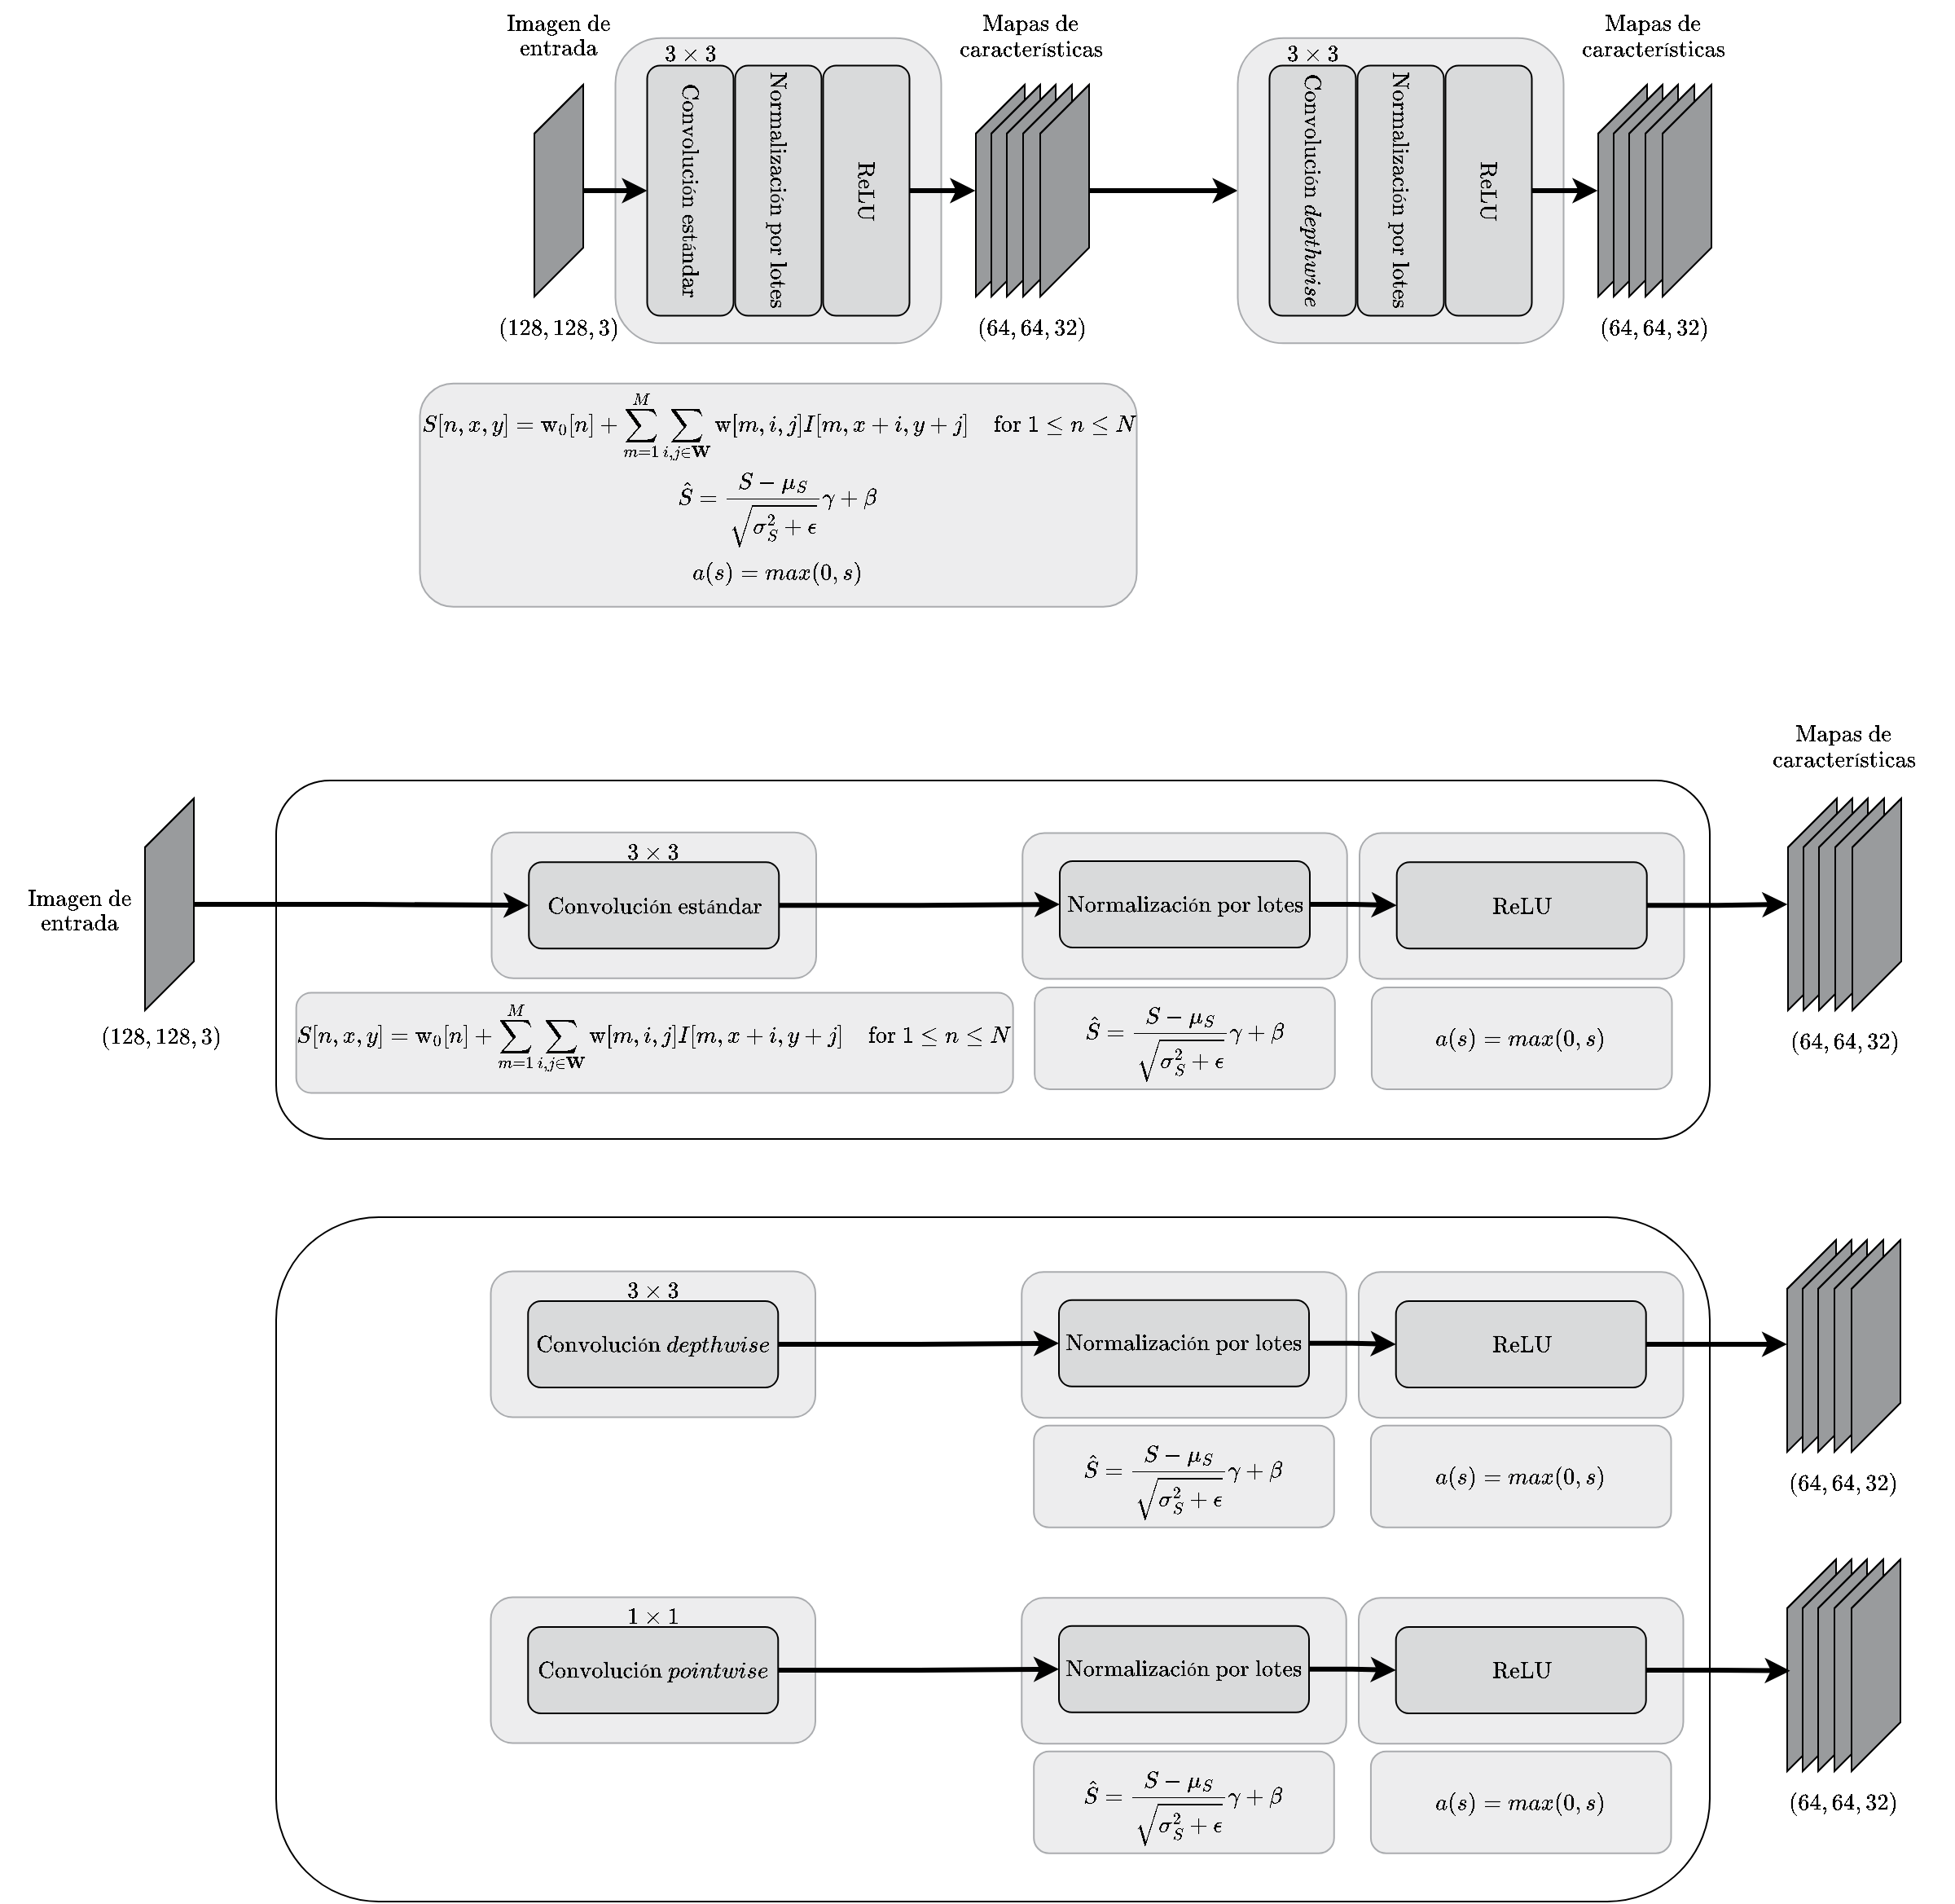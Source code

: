 <mxfile version="24.7.14">
  <diagram name="Page-1" id="cc8wFc7xVqvPqlm56SUc">
    <mxGraphModel dx="1676" dy="648" grid="1" gridSize="10" guides="1" tooltips="1" connect="1" arrows="1" fold="1" page="1" pageScale="1" pageWidth="75" pageHeight="85" math="1" shadow="0">
      <root>
        <mxCell id="0" />
        <mxCell id="1" parent="0" />
        <mxCell id="luJMtOE04kHxp6duVjSI-182" value="" style="rounded=1;whiteSpace=wrap;html=1;" vertex="1" parent="1">
          <mxGeometry x="-589.5" y="392" width="880" height="220" as="geometry" />
        </mxCell>
        <mxCell id="luJMtOE04kHxp6duVjSI-181" value="" style="rounded=1;whiteSpace=wrap;html=1;" vertex="1" parent="1">
          <mxGeometry x="-589.5" y="660" width="880" height="420" as="geometry" />
        </mxCell>
        <mxCell id="luJMtOE04kHxp6duVjSI-157" value="" style="rounded=1;whiteSpace=wrap;html=1;fillColor=#ededee;rotation=0;strokeColor=#aaacaf;" vertex="1" parent="1">
          <mxGeometry x="-457.74" y="893.25" width="199.24" height="89.5" as="geometry" />
        </mxCell>
        <mxCell id="luJMtOE04kHxp6duVjSI-135" value="" style="rounded=1;whiteSpace=wrap;html=1;fillColor=#ededee;rotation=0;strokeColor=#aaacaf;" vertex="1" parent="1">
          <mxGeometry x="-457.74" y="693.25" width="199.24" height="89.5" as="geometry" />
        </mxCell>
        <mxCell id="luJMtOE04kHxp6duVjSI-130" value="" style="rounded=1;whiteSpace=wrap;html=1;fillColor=#ededee;rotation=0;strokeColor=#aaacaf;" vertex="1" parent="1">
          <mxGeometry x="75.5" y="424.25" width="199.24" height="89.5" as="geometry" />
        </mxCell>
        <mxCell id="luJMtOE04kHxp6duVjSI-129" value="" style="rounded=1;whiteSpace=wrap;html=1;fillColor=#ededee;rotation=0;strokeColor=#aaacaf;" vertex="1" parent="1">
          <mxGeometry x="-131.37" y="424.25" width="199.24" height="89.5" as="geometry" />
        </mxCell>
        <mxCell id="luJMtOE04kHxp6duVjSI-82" value="" style="rounded=1;whiteSpace=wrap;html=1;fillColor=#ededee;rotation=90;strokeColor=#aaacaf;" vertex="1" parent="1">
          <mxGeometry x="-349.78" y="-3.13" width="137.05" height="440" as="geometry" />
        </mxCell>
        <mxCell id="luJMtOE04kHxp6duVjSI-55" value="" style="rounded=1;whiteSpace=wrap;html=1;fillColor=#ededee;rotation=90;strokeColor=#aaacaf;" vertex="1" parent="1">
          <mxGeometry x="-374.93" y="-70" width="187.37" height="200" as="geometry" />
        </mxCell>
        <mxCell id="luJMtOE04kHxp6duVjSI-15" value="" style="edgeStyle=orthogonalEdgeStyle;rounded=0;orthogonalLoop=1;jettySize=auto;html=1;strokeWidth=3;" edge="1" parent="1" source="luJMtOE04kHxp6duVjSI-3" target="luJMtOE04kHxp6duVjSI-8">
          <mxGeometry relative="1" as="geometry" />
        </mxCell>
        <mxCell id="luJMtOE04kHxp6duVjSI-3" value="" style="shape=cube;whiteSpace=wrap;html=1;boundedLbl=1;backgroundOutline=1;darkOpacity=0.05;darkOpacity2=0.1;size=30;flipH=1;fillColor=#AAACAF;" vertex="1" parent="1">
          <mxGeometry x="-431" y="-35" width="30" height="130" as="geometry" />
        </mxCell>
        <mxCell id="luJMtOE04kHxp6duVjSI-8" value="$$\text{Convolución estándar}$$" style="rounded=1;whiteSpace=wrap;html=1;fillColor=#D9DADB;flipV=0;flipH=0;direction=east;strokeColor=default;rotation=90;" vertex="1" parent="1">
          <mxGeometry x="-412" y="3.5" width="153.5" height="53" as="geometry" />
        </mxCell>
        <mxCell id="luJMtOE04kHxp6duVjSI-9" value="&lt;div&gt;$$\text{Imagen de}$$&lt;/div&gt;" style="text;html=1;align=center;verticalAlign=middle;whiteSpace=wrap;rounded=0;" vertex="1" parent="1">
          <mxGeometry x="-446" y="-87" width="60" height="30" as="geometry" />
        </mxCell>
        <mxCell id="luJMtOE04kHxp6duVjSI-10" value="&lt;div&gt;$$\text{entrada}$$&lt;/div&gt;" style="text;html=1;align=center;verticalAlign=middle;whiteSpace=wrap;rounded=0;" vertex="1" parent="1">
          <mxGeometry x="-446" y="-72" width="60" height="30" as="geometry" />
        </mxCell>
        <mxCell id="luJMtOE04kHxp6duVjSI-11" value="$$\text{Normalización por lotes}$$" style="rounded=1;whiteSpace=wrap;html=1;fillColor=#D9DADB;flipV=0;flipH=0;direction=east;strokeColor=default;rotation=90;" vertex="1" parent="1">
          <mxGeometry x="-358" y="3.5" width="153.5" height="53" as="geometry" />
        </mxCell>
        <mxCell id="luJMtOE04kHxp6duVjSI-12" value="$$\text{ReLU}$$" style="rounded=1;whiteSpace=wrap;html=1;fillColor=#D9DADB;flipV=0;flipH=0;direction=east;strokeColor=default;rotation=90;" vertex="1" parent="1">
          <mxGeometry x="-304" y="3.5" width="153.5" height="53" as="geometry" />
        </mxCell>
        <mxCell id="luJMtOE04kHxp6duVjSI-13" value="$$S[n,x,y] = \text{w}_0[n] + \sum_{m = 1}^M \sum_{i,j \in \textbf{W}} &lt;br/&gt;\text{w}[m,i,j]I[m,x+i,y+j] \hspace{4mm} \text{for } 1\leq n \leq N$$" style="text;html=1;align=center;verticalAlign=middle;whiteSpace=wrap;rounded=0;" vertex="1" parent="1">
          <mxGeometry x="-511.25" y="160" width="460" height="30" as="geometry" />
        </mxCell>
        <mxCell id="luJMtOE04kHxp6duVjSI-24" value="" style="shape=cube;whiteSpace=wrap;html=1;boundedLbl=1;backgroundOutline=1;darkOpacity=0.05;darkOpacity2=0.1;size=30;flipH=1;fillColor=#AAACAF;" vertex="1" parent="1">
          <mxGeometry x="-160" y="-35" width="30" height="130" as="geometry" />
        </mxCell>
        <mxCell id="luJMtOE04kHxp6duVjSI-29" style="edgeStyle=orthogonalEdgeStyle;rounded=0;orthogonalLoop=1;jettySize=auto;html=1;entryX=1.011;entryY=0.5;entryDx=0;entryDy=0;entryPerimeter=0;strokeWidth=3;" edge="1" parent="1" source="luJMtOE04kHxp6duVjSI-12" target="luJMtOE04kHxp6duVjSI-24">
          <mxGeometry relative="1" as="geometry" />
        </mxCell>
        <mxCell id="luJMtOE04kHxp6duVjSI-32" value="&lt;div&gt;$$\text{Mapas de}$$&lt;/div&gt;" style="text;html=1;align=center;verticalAlign=middle;whiteSpace=wrap;rounded=0;" vertex="1" parent="1">
          <mxGeometry x="-156" y="-87" width="60" height="30" as="geometry" />
        </mxCell>
        <mxCell id="luJMtOE04kHxp6duVjSI-33" value="&lt;div&gt;$$\text{características}$$&lt;/div&gt;" style="text;html=1;align=center;verticalAlign=middle;whiteSpace=wrap;rounded=0;" vertex="1" parent="1">
          <mxGeometry x="-156" y="-72" width="60" height="30" as="geometry" />
        </mxCell>
        <mxCell id="luJMtOE04kHxp6duVjSI-34" value="$$(128,128,3)$$" style="text;html=1;align=center;verticalAlign=middle;whiteSpace=wrap;rounded=0;" vertex="1" parent="1">
          <mxGeometry x="-446" y="100" width="60" height="30" as="geometry" />
        </mxCell>
        <mxCell id="luJMtOE04kHxp6duVjSI-35" value="$$(64,64,32)$$" style="text;html=1;align=center;verticalAlign=middle;whiteSpace=wrap;rounded=0;" vertex="1" parent="1">
          <mxGeometry x="-156" y="100" width="60" height="30" as="geometry" />
        </mxCell>
        <mxCell id="luJMtOE04kHxp6duVjSI-56" value="$$3 \times 3$$" style="text;html=1;align=center;verticalAlign=middle;whiteSpace=wrap;rounded=0;" vertex="1" parent="1">
          <mxGeometry x="-365.25" y="-69" width="60" height="30" as="geometry" />
        </mxCell>
        <mxCell id="luJMtOE04kHxp6duVjSI-61" value="" style="shape=cube;whiteSpace=wrap;html=1;boundedLbl=1;backgroundOutline=1;darkOpacity=0.05;darkOpacity2=0.1;size=30;flipH=1;fillColor=#AAACAF;" vertex="1" parent="1">
          <mxGeometry x="-150.5" y="-35" width="30" height="130" as="geometry" />
        </mxCell>
        <mxCell id="luJMtOE04kHxp6duVjSI-62" value="" style="shape=cube;whiteSpace=wrap;html=1;boundedLbl=1;backgroundOutline=1;darkOpacity=0.05;darkOpacity2=0.1;size=30;flipH=1;fillColor=#AAACAF;" vertex="1" parent="1">
          <mxGeometry x="-141" y="-35" width="30" height="130" as="geometry" />
        </mxCell>
        <mxCell id="luJMtOE04kHxp6duVjSI-63" value="" style="shape=cube;whiteSpace=wrap;html=1;boundedLbl=1;backgroundOutline=1;darkOpacity=0.05;darkOpacity2=0.1;size=30;flipH=1;fillColor=#AAACAF;" vertex="1" parent="1">
          <mxGeometry x="-131" y="-35" width="30" height="130" as="geometry" />
        </mxCell>
        <mxCell id="luJMtOE04kHxp6duVjSI-81" style="edgeStyle=orthogonalEdgeStyle;rounded=0;orthogonalLoop=1;jettySize=auto;html=1;entryX=0.5;entryY=1;entryDx=0;entryDy=0;strokeWidth=3;" edge="1" parent="1" source="luJMtOE04kHxp6duVjSI-64" target="luJMtOE04kHxp6duVjSI-67">
          <mxGeometry relative="1" as="geometry" />
        </mxCell>
        <mxCell id="luJMtOE04kHxp6duVjSI-64" value="" style="shape=cube;whiteSpace=wrap;html=1;boundedLbl=1;backgroundOutline=1;darkOpacity=0.05;darkOpacity2=0.1;size=30;flipH=1;fillColor=#AAACAF;" vertex="1" parent="1">
          <mxGeometry x="-120.5" y="-35" width="30" height="130" as="geometry" />
        </mxCell>
        <mxCell id="luJMtOE04kHxp6duVjSI-65" value="$$a(s) = max(0, s)$$" style="text;html=1;align=center;verticalAlign=middle;whiteSpace=wrap;rounded=0;" vertex="1" parent="1">
          <mxGeometry x="-336.87" y="250" width="111.25" height="30" as="geometry" />
        </mxCell>
        <mxCell id="luJMtOE04kHxp6duVjSI-66" value="$$\hat{S} = \frac{S - \mu_S}{\sqrt{\sigma_S^2 + \epsilon}}\gamma + \beta$$" style="text;html=1;align=center;verticalAlign=middle;whiteSpace=wrap;rounded=0;" vertex="1" parent="1">
          <mxGeometry x="-335.62" y="210" width="108.75" height="30" as="geometry" />
        </mxCell>
        <mxCell id="luJMtOE04kHxp6duVjSI-67" value="" style="rounded=1;whiteSpace=wrap;html=1;fillColor=#ededee;rotation=90;strokeColor=#aaacaf;" vertex="1" parent="1">
          <mxGeometry x="7.07" y="-70" width="187.37" height="200" as="geometry" />
        </mxCell>
        <mxCell id="luJMtOE04kHxp6duVjSI-68" value="$$\text{Convolución } \textit{depthwise}$$" style="rounded=1;whiteSpace=wrap;html=1;fillColor=#D9DADB;flipV=0;flipH=0;direction=east;strokeColor=default;rotation=90;" vertex="1" parent="1">
          <mxGeometry x="-30" y="3.5" width="153.5" height="53" as="geometry" />
        </mxCell>
        <mxCell id="luJMtOE04kHxp6duVjSI-69" value="$$\text{Normalización por lotes}$$" style="rounded=1;whiteSpace=wrap;html=1;fillColor=#D9DADB;flipV=0;flipH=0;direction=east;strokeColor=default;rotation=90;" vertex="1" parent="1">
          <mxGeometry x="24" y="3.5" width="153.5" height="53" as="geometry" />
        </mxCell>
        <mxCell id="luJMtOE04kHxp6duVjSI-70" value="$$\text{ReLU}$$" style="rounded=1;whiteSpace=wrap;html=1;fillColor=#D9DADB;flipV=0;flipH=0;direction=east;strokeColor=default;rotation=90;" vertex="1" parent="1">
          <mxGeometry x="78" y="3.5" width="153.5" height="53" as="geometry" />
        </mxCell>
        <mxCell id="luJMtOE04kHxp6duVjSI-71" value="" style="shape=cube;whiteSpace=wrap;html=1;boundedLbl=1;backgroundOutline=1;darkOpacity=0.05;darkOpacity2=0.1;size=30;flipH=1;fillColor=#AAACAF;" vertex="1" parent="1">
          <mxGeometry x="222" y="-35" width="30" height="130" as="geometry" />
        </mxCell>
        <mxCell id="luJMtOE04kHxp6duVjSI-72" style="edgeStyle=orthogonalEdgeStyle;rounded=0;orthogonalLoop=1;jettySize=auto;html=1;entryX=1.011;entryY=0.5;entryDx=0;entryDy=0;entryPerimeter=0;strokeWidth=3;" edge="1" parent="1" source="luJMtOE04kHxp6duVjSI-70" target="luJMtOE04kHxp6duVjSI-71">
          <mxGeometry relative="1" as="geometry" />
        </mxCell>
        <mxCell id="luJMtOE04kHxp6duVjSI-73" value="&lt;div&gt;$$\text{Mapas de}$$&lt;/div&gt;" style="text;html=1;align=center;verticalAlign=middle;whiteSpace=wrap;rounded=0;" vertex="1" parent="1">
          <mxGeometry x="226" y="-87" width="60" height="30" as="geometry" />
        </mxCell>
        <mxCell id="luJMtOE04kHxp6duVjSI-74" value="&lt;div&gt;$$\text{características}$$&lt;/div&gt;" style="text;html=1;align=center;verticalAlign=middle;whiteSpace=wrap;rounded=0;" vertex="1" parent="1">
          <mxGeometry x="226" y="-72" width="60" height="30" as="geometry" />
        </mxCell>
        <mxCell id="luJMtOE04kHxp6duVjSI-75" value="$$(64,64,32)$$" style="text;html=1;align=center;verticalAlign=middle;whiteSpace=wrap;rounded=0;" vertex="1" parent="1">
          <mxGeometry x="226" y="100" width="60" height="30" as="geometry" />
        </mxCell>
        <mxCell id="luJMtOE04kHxp6duVjSI-76" value="$$3 \times 3$$" style="text;html=1;align=center;verticalAlign=middle;whiteSpace=wrap;rounded=0;" vertex="1" parent="1">
          <mxGeometry x="16.75" y="-69" width="60" height="30" as="geometry" />
        </mxCell>
        <mxCell id="luJMtOE04kHxp6duVjSI-77" value="" style="shape=cube;whiteSpace=wrap;html=1;boundedLbl=1;backgroundOutline=1;darkOpacity=0.05;darkOpacity2=0.1;size=30;flipH=1;fillColor=#AAACAF;" vertex="1" parent="1">
          <mxGeometry x="231.5" y="-35" width="30" height="130" as="geometry" />
        </mxCell>
        <mxCell id="luJMtOE04kHxp6duVjSI-78" value="" style="shape=cube;whiteSpace=wrap;html=1;boundedLbl=1;backgroundOutline=1;darkOpacity=0.05;darkOpacity2=0.1;size=30;flipH=1;fillColor=#AAACAF;" vertex="1" parent="1">
          <mxGeometry x="241" y="-35" width="30" height="130" as="geometry" />
        </mxCell>
        <mxCell id="luJMtOE04kHxp6duVjSI-79" value="" style="shape=cube;whiteSpace=wrap;html=1;boundedLbl=1;backgroundOutline=1;darkOpacity=0.05;darkOpacity2=0.1;size=30;flipH=1;fillColor=#AAACAF;" vertex="1" parent="1">
          <mxGeometry x="251" y="-35" width="30" height="130" as="geometry" />
        </mxCell>
        <mxCell id="luJMtOE04kHxp6duVjSI-80" value="" style="shape=cube;whiteSpace=wrap;html=1;boundedLbl=1;backgroundOutline=1;darkOpacity=0.05;darkOpacity2=0.1;size=30;flipH=1;fillColor=#AAACAF;" vertex="1" parent="1">
          <mxGeometry x="261.5" y="-35" width="30" height="130" as="geometry" />
        </mxCell>
        <mxCell id="luJMtOE04kHxp6duVjSI-85" value="" style="rounded=1;whiteSpace=wrap;html=1;fillColor=#ededee;rotation=0;strokeColor=#aaacaf;" vertex="1" parent="1">
          <mxGeometry x="-457.24" y="423.88" width="199.24" height="89.5" as="geometry" />
        </mxCell>
        <mxCell id="luJMtOE04kHxp6duVjSI-86" value="" style="edgeStyle=orthogonalEdgeStyle;rounded=0;orthogonalLoop=1;jettySize=auto;html=1;strokeWidth=3;" edge="1" parent="1" source="luJMtOE04kHxp6duVjSI-87" target="luJMtOE04kHxp6duVjSI-88">
          <mxGeometry relative="1" as="geometry" />
        </mxCell>
        <mxCell id="luJMtOE04kHxp6duVjSI-87" value="" style="shape=cube;whiteSpace=wrap;html=1;boundedLbl=1;backgroundOutline=1;darkOpacity=0.05;darkOpacity2=0.1;size=30;flipH=1;fillColor=#AAACAF;" vertex="1" parent="1">
          <mxGeometry x="-670" y="403" width="30" height="130" as="geometry" />
        </mxCell>
        <mxCell id="luJMtOE04kHxp6duVjSI-123" style="edgeStyle=orthogonalEdgeStyle;rounded=0;orthogonalLoop=1;jettySize=auto;html=1;entryX=0;entryY=0.5;entryDx=0;entryDy=0;strokeWidth=3;" edge="1" parent="1" source="luJMtOE04kHxp6duVjSI-88" target="luJMtOE04kHxp6duVjSI-91">
          <mxGeometry relative="1" as="geometry" />
        </mxCell>
        <mxCell id="luJMtOE04kHxp6duVjSI-88" value="$$\text{Convolución estándar}$$" style="rounded=1;whiteSpace=wrap;html=1;fillColor=#D9DADB;flipV=0;flipH=0;direction=east;strokeColor=default;rotation=0;" vertex="1" parent="1">
          <mxGeometry x="-434.37" y="442.13" width="153.5" height="53" as="geometry" />
        </mxCell>
        <mxCell id="luJMtOE04kHxp6duVjSI-89" value="&lt;div&gt;$$\text{Imagen de}$$&lt;/div&gt;" style="text;html=1;align=center;verticalAlign=middle;whiteSpace=wrap;rounded=0;" vertex="1" parent="1">
          <mxGeometry x="-740" y="449.5" width="60" height="30" as="geometry" />
        </mxCell>
        <mxCell id="luJMtOE04kHxp6duVjSI-90" value="&lt;div&gt;$$\text{entrada}$$&lt;/div&gt;" style="text;html=1;align=center;verticalAlign=middle;whiteSpace=wrap;rounded=0;" vertex="1" parent="1">
          <mxGeometry x="-740" y="464.5" width="60" height="30" as="geometry" />
        </mxCell>
        <mxCell id="luJMtOE04kHxp6duVjSI-124" style="edgeStyle=orthogonalEdgeStyle;rounded=0;orthogonalLoop=1;jettySize=auto;html=1;entryX=0;entryY=0.5;entryDx=0;entryDy=0;strokeWidth=3;" edge="1" parent="1" source="luJMtOE04kHxp6duVjSI-91" target="luJMtOE04kHxp6duVjSI-92">
          <mxGeometry relative="1" as="geometry" />
        </mxCell>
        <mxCell id="luJMtOE04kHxp6duVjSI-91" value="$$\text{Normalización por lotes}$$" style="rounded=1;whiteSpace=wrap;html=1;fillColor=#D9DADB;flipV=0;flipH=0;direction=east;strokeColor=default;rotation=0;" vertex="1" parent="1">
          <mxGeometry x="-108.5" y="441.5" width="153.5" height="53" as="geometry" />
        </mxCell>
        <mxCell id="luJMtOE04kHxp6duVjSI-92" value="$$\text{ReLU}$$" style="rounded=1;whiteSpace=wrap;html=1;fillColor=#D9DADB;flipV=0;flipH=0;direction=east;strokeColor=default;rotation=0;" vertex="1" parent="1">
          <mxGeometry x="98.36" y="442.13" width="153.5" height="53" as="geometry" />
        </mxCell>
        <mxCell id="luJMtOE04kHxp6duVjSI-94" style="edgeStyle=orthogonalEdgeStyle;rounded=0;orthogonalLoop=1;jettySize=auto;html=1;entryX=1.011;entryY=0.5;entryDx=0;entryDy=0;entryPerimeter=0;strokeWidth=3;" edge="1" parent="1" source="luJMtOE04kHxp6duVjSI-92" target="luJMtOE04kHxp6duVjSI-93">
          <mxGeometry relative="1" as="geometry" />
        </mxCell>
        <mxCell id="luJMtOE04kHxp6duVjSI-95" value="&lt;div&gt;$$\text{Mapas de}$$&lt;/div&gt;" style="text;html=1;align=center;verticalAlign=middle;whiteSpace=wrap;rounded=0;" vertex="1" parent="1">
          <mxGeometry x="342.5" y="349" width="60" height="30" as="geometry" />
        </mxCell>
        <mxCell id="luJMtOE04kHxp6duVjSI-96" value="&lt;div&gt;$$\text{características}$$&lt;/div&gt;" style="text;html=1;align=center;verticalAlign=middle;whiteSpace=wrap;rounded=0;" vertex="1" parent="1">
          <mxGeometry x="342.5" y="364" width="60" height="30" as="geometry" />
        </mxCell>
        <mxCell id="luJMtOE04kHxp6duVjSI-97" value="$$(128,128,3)$$" style="text;html=1;align=center;verticalAlign=middle;whiteSpace=wrap;rounded=0;" vertex="1" parent="1">
          <mxGeometry x="-690" y="535.2" width="60" height="30" as="geometry" />
        </mxCell>
        <mxCell id="luJMtOE04kHxp6duVjSI-98" value="$$(64,64,32)$$" style="text;html=1;align=center;verticalAlign=middle;whiteSpace=wrap;rounded=0;" vertex="1" parent="1">
          <mxGeometry x="342.5" y="538" width="60" height="30" as="geometry" />
        </mxCell>
        <mxCell id="luJMtOE04kHxp6duVjSI-99" value="$$3 \times 3$$" style="text;html=1;align=center;verticalAlign=middle;whiteSpace=wrap;rounded=0;" vertex="1" parent="1">
          <mxGeometry x="-387.62" y="420.63" width="60" height="30" as="geometry" />
        </mxCell>
        <mxCell id="luJMtOE04kHxp6duVjSI-121" value="" style="rounded=1;whiteSpace=wrap;html=1;fillColor=#ededee;rotation=90;strokeColor=#aaacaf;" vertex="1" parent="1">
          <mxGeometry x="-387.91" y="333" width="61.49" height="440" as="geometry" />
        </mxCell>
        <mxCell id="luJMtOE04kHxp6duVjSI-122" value="$$S[n,x,y] = \text{w}_0[n] + \sum_{m = 1}^M \sum_{i,j \in \textbf{W}} &lt;br/&gt;\text{w}[m,i,j]I[m,x+i,y+j] \hspace{4mm} \text{for } 1\leq n \leq N$$" style="text;html=1;align=center;verticalAlign=middle;whiteSpace=wrap;rounded=0;" vertex="1" parent="1">
          <mxGeometry x="-587.62" y="535.2" width="460" height="30" as="geometry" />
        </mxCell>
        <mxCell id="luJMtOE04kHxp6duVjSI-125" value="" style="rounded=1;whiteSpace=wrap;html=1;fillColor=#ededee;rotation=90;strokeColor=#aaacaf;" vertex="1" parent="1">
          <mxGeometry x="-63.01" y="458.05" width="62.5" height="184.3" as="geometry" />
        </mxCell>
        <mxCell id="luJMtOE04kHxp6duVjSI-126" value="$$\hat{S} = \frac{S - \mu_S}{\sqrt{\sigma_S^2 + \epsilon}}\gamma + \beta$$" style="text;html=1;align=center;verticalAlign=middle;whiteSpace=wrap;rounded=0;" vertex="1" parent="1">
          <mxGeometry x="-86.13" y="538" width="108.75" height="30" as="geometry" />
        </mxCell>
        <mxCell id="luJMtOE04kHxp6duVjSI-127" value="" style="rounded=1;whiteSpace=wrap;html=1;fillColor=#ededee;rotation=90;strokeColor=#aaacaf;" vertex="1" parent="1">
          <mxGeometry x="143.86" y="458.05" width="62.5" height="184.3" as="geometry" />
        </mxCell>
        <mxCell id="luJMtOE04kHxp6duVjSI-128" value="$$a(s) = max(0, s)$$" style="text;html=1;align=center;verticalAlign=middle;whiteSpace=wrap;rounded=0;" vertex="1" parent="1">
          <mxGeometry x="119.49" y="536" width="111.25" height="30" as="geometry" />
        </mxCell>
        <mxCell id="luJMtOE04kHxp6duVjSI-132" value="" style="group" vertex="1" connectable="0" parent="1">
          <mxGeometry x="338.5" y="403" width="69.5" height="130" as="geometry" />
        </mxCell>
        <mxCell id="luJMtOE04kHxp6duVjSI-93" value="" style="shape=cube;whiteSpace=wrap;html=1;boundedLbl=1;backgroundOutline=1;darkOpacity=0.05;darkOpacity2=0.1;size=30;flipH=1;fillColor=#AAACAF;" vertex="1" parent="luJMtOE04kHxp6duVjSI-132">
          <mxGeometry width="30" height="130" as="geometry" />
        </mxCell>
        <mxCell id="luJMtOE04kHxp6duVjSI-100" value="" style="shape=cube;whiteSpace=wrap;html=1;boundedLbl=1;backgroundOutline=1;darkOpacity=0.05;darkOpacity2=0.1;size=30;flipH=1;fillColor=#AAACAF;" vertex="1" parent="luJMtOE04kHxp6duVjSI-132">
          <mxGeometry x="9.5" width="30" height="130" as="geometry" />
        </mxCell>
        <mxCell id="luJMtOE04kHxp6duVjSI-101" value="" style="shape=cube;whiteSpace=wrap;html=1;boundedLbl=1;backgroundOutline=1;darkOpacity=0.05;darkOpacity2=0.1;size=30;flipH=1;fillColor=#AAACAF;" vertex="1" parent="luJMtOE04kHxp6duVjSI-132">
          <mxGeometry x="19" width="30" height="130" as="geometry" />
        </mxCell>
        <mxCell id="luJMtOE04kHxp6duVjSI-102" value="" style="shape=cube;whiteSpace=wrap;html=1;boundedLbl=1;backgroundOutline=1;darkOpacity=0.05;darkOpacity2=0.1;size=30;flipH=1;fillColor=#AAACAF;" vertex="1" parent="luJMtOE04kHxp6duVjSI-132">
          <mxGeometry x="29" width="30" height="130" as="geometry" />
        </mxCell>
        <mxCell id="luJMtOE04kHxp6duVjSI-104" value="" style="shape=cube;whiteSpace=wrap;html=1;boundedLbl=1;backgroundOutline=1;darkOpacity=0.05;darkOpacity2=0.1;size=30;flipH=1;fillColor=#AAACAF;" vertex="1" parent="luJMtOE04kHxp6duVjSI-132">
          <mxGeometry x="39.5" width="30" height="130" as="geometry" />
        </mxCell>
        <mxCell id="luJMtOE04kHxp6duVjSI-133" value="" style="rounded=1;whiteSpace=wrap;html=1;fillColor=#ededee;rotation=0;strokeColor=#aaacaf;" vertex="1" parent="1">
          <mxGeometry x="75.0" y="693.62" width="199.24" height="89.5" as="geometry" />
        </mxCell>
        <mxCell id="luJMtOE04kHxp6duVjSI-134" value="" style="rounded=1;whiteSpace=wrap;html=1;fillColor=#ededee;rotation=0;strokeColor=#aaacaf;" vertex="1" parent="1">
          <mxGeometry x="-131.87" y="693.62" width="199.24" height="89.5" as="geometry" />
        </mxCell>
        <mxCell id="luJMtOE04kHxp6duVjSI-136" style="edgeStyle=orthogonalEdgeStyle;rounded=0;orthogonalLoop=1;jettySize=auto;html=1;entryX=0;entryY=0.5;entryDx=0;entryDy=0;strokeWidth=3;" edge="1" parent="1" source="luJMtOE04kHxp6duVjSI-137" target="luJMtOE04kHxp6duVjSI-139">
          <mxGeometry relative="1" as="geometry" />
        </mxCell>
        <mxCell id="luJMtOE04kHxp6duVjSI-137" value="$$\text{Convolución } \textit{depthwise}$$" style="rounded=1;whiteSpace=wrap;html=1;fillColor=#D9DADB;flipV=0;flipH=0;direction=east;strokeColor=default;rotation=0;" vertex="1" parent="1">
          <mxGeometry x="-434.87" y="711.5" width="153.5" height="53" as="geometry" />
        </mxCell>
        <mxCell id="luJMtOE04kHxp6duVjSI-138" style="edgeStyle=orthogonalEdgeStyle;rounded=0;orthogonalLoop=1;jettySize=auto;html=1;entryX=0;entryY=0.5;entryDx=0;entryDy=0;strokeWidth=3;" edge="1" parent="1" source="luJMtOE04kHxp6duVjSI-139" target="luJMtOE04kHxp6duVjSI-140">
          <mxGeometry relative="1" as="geometry" />
        </mxCell>
        <mxCell id="luJMtOE04kHxp6duVjSI-139" value="$$\text{Normalización por lotes}$$" style="rounded=1;whiteSpace=wrap;html=1;fillColor=#D9DADB;flipV=0;flipH=0;direction=east;strokeColor=default;rotation=0;" vertex="1" parent="1">
          <mxGeometry x="-109" y="710.87" width="153.5" height="53" as="geometry" />
        </mxCell>
        <mxCell id="luJMtOE04kHxp6duVjSI-140" value="$$\text{ReLU}$$" style="rounded=1;whiteSpace=wrap;html=1;fillColor=#D9DADB;flipV=0;flipH=0;direction=east;strokeColor=default;rotation=0;" vertex="1" parent="1">
          <mxGeometry x="97.86" y="711.5" width="153.5" height="53" as="geometry" />
        </mxCell>
        <mxCell id="luJMtOE04kHxp6duVjSI-141" value="$$3 \times 3$$" style="text;html=1;align=center;verticalAlign=middle;whiteSpace=wrap;rounded=0;" vertex="1" parent="1">
          <mxGeometry x="-388.12" y="690" width="60" height="30" as="geometry" />
        </mxCell>
        <mxCell id="luJMtOE04kHxp6duVjSI-142" value="" style="rounded=1;whiteSpace=wrap;html=1;fillColor=#ededee;rotation=90;strokeColor=#aaacaf;" vertex="1" parent="1">
          <mxGeometry x="-63.51" y="727" width="62.5" height="184.3" as="geometry" />
        </mxCell>
        <mxCell id="luJMtOE04kHxp6duVjSI-143" value="$$\hat{S} = \frac{S - \mu_S}{\sqrt{\sigma_S^2 + \epsilon}}\gamma + \beta$$" style="text;html=1;align=center;verticalAlign=middle;whiteSpace=wrap;rounded=0;" vertex="1" parent="1">
          <mxGeometry x="-86.63" y="806.95" width="108.75" height="30" as="geometry" />
        </mxCell>
        <mxCell id="luJMtOE04kHxp6duVjSI-144" value="" style="rounded=1;whiteSpace=wrap;html=1;fillColor=#ededee;rotation=90;strokeColor=#aaacaf;" vertex="1" parent="1">
          <mxGeometry x="143.36" y="727" width="62.5" height="184.3" as="geometry" />
        </mxCell>
        <mxCell id="luJMtOE04kHxp6duVjSI-145" value="$$a(s) = max(0, s)$$" style="text;html=1;align=center;verticalAlign=middle;whiteSpace=wrap;rounded=0;" vertex="1" parent="1">
          <mxGeometry x="118.99" y="804.95" width="111.25" height="30" as="geometry" />
        </mxCell>
        <mxCell id="luJMtOE04kHxp6duVjSI-148" value="$$(64,64,32)$$" style="text;html=1;align=center;verticalAlign=middle;whiteSpace=wrap;rounded=0;" vertex="1" parent="1">
          <mxGeometry x="342" y="809" width="60" height="30" as="geometry" />
        </mxCell>
        <mxCell id="luJMtOE04kHxp6duVjSI-149" value="" style="group" vertex="1" connectable="0" parent="1">
          <mxGeometry x="338" y="674" width="69.5" height="130" as="geometry" />
        </mxCell>
        <mxCell id="luJMtOE04kHxp6duVjSI-150" value="" style="shape=cube;whiteSpace=wrap;html=1;boundedLbl=1;backgroundOutline=1;darkOpacity=0.05;darkOpacity2=0.1;size=30;flipH=1;fillColor=#AAACAF;" vertex="1" parent="luJMtOE04kHxp6duVjSI-149">
          <mxGeometry width="30" height="130" as="geometry" />
        </mxCell>
        <mxCell id="luJMtOE04kHxp6duVjSI-151" value="" style="shape=cube;whiteSpace=wrap;html=1;boundedLbl=1;backgroundOutline=1;darkOpacity=0.05;darkOpacity2=0.1;size=30;flipH=1;fillColor=#AAACAF;" vertex="1" parent="luJMtOE04kHxp6duVjSI-149">
          <mxGeometry x="9.5" width="30" height="130" as="geometry" />
        </mxCell>
        <mxCell id="luJMtOE04kHxp6duVjSI-152" value="" style="shape=cube;whiteSpace=wrap;html=1;boundedLbl=1;backgroundOutline=1;darkOpacity=0.05;darkOpacity2=0.1;size=30;flipH=1;fillColor=#AAACAF;" vertex="1" parent="luJMtOE04kHxp6duVjSI-149">
          <mxGeometry x="19" width="30" height="130" as="geometry" />
        </mxCell>
        <mxCell id="luJMtOE04kHxp6duVjSI-153" value="" style="shape=cube;whiteSpace=wrap;html=1;boundedLbl=1;backgroundOutline=1;darkOpacity=0.05;darkOpacity2=0.1;size=30;flipH=1;fillColor=#AAACAF;" vertex="1" parent="luJMtOE04kHxp6duVjSI-149">
          <mxGeometry x="29" width="30" height="130" as="geometry" />
        </mxCell>
        <mxCell id="luJMtOE04kHxp6duVjSI-154" value="" style="shape=cube;whiteSpace=wrap;html=1;boundedLbl=1;backgroundOutline=1;darkOpacity=0.05;darkOpacity2=0.1;size=30;flipH=1;fillColor=#AAACAF;" vertex="1" parent="luJMtOE04kHxp6duVjSI-149">
          <mxGeometry x="39.5" width="30" height="130" as="geometry" />
        </mxCell>
        <mxCell id="luJMtOE04kHxp6duVjSI-155" style="edgeStyle=orthogonalEdgeStyle;rounded=0;orthogonalLoop=1;jettySize=auto;html=1;entryX=1;entryY=0.492;entryDx=0;entryDy=0;entryPerimeter=0;strokeWidth=3;" edge="1" parent="1" source="luJMtOE04kHxp6duVjSI-140" target="luJMtOE04kHxp6duVjSI-150">
          <mxGeometry relative="1" as="geometry" />
        </mxCell>
        <mxCell id="luJMtOE04kHxp6duVjSI-158" value="" style="rounded=1;whiteSpace=wrap;html=1;fillColor=#ededee;rotation=0;strokeColor=#aaacaf;" vertex="1" parent="1">
          <mxGeometry x="75.0" y="893.62" width="199.24" height="89.5" as="geometry" />
        </mxCell>
        <mxCell id="luJMtOE04kHxp6duVjSI-159" value="" style="rounded=1;whiteSpace=wrap;html=1;fillColor=#ededee;rotation=0;strokeColor=#aaacaf;" vertex="1" parent="1">
          <mxGeometry x="-131.87" y="893.62" width="199.24" height="89.5" as="geometry" />
        </mxCell>
        <mxCell id="luJMtOE04kHxp6duVjSI-160" style="edgeStyle=orthogonalEdgeStyle;rounded=0;orthogonalLoop=1;jettySize=auto;html=1;entryX=0;entryY=0.5;entryDx=0;entryDy=0;strokeWidth=3;" edge="1" parent="1" source="luJMtOE04kHxp6duVjSI-161" target="luJMtOE04kHxp6duVjSI-163">
          <mxGeometry relative="1" as="geometry" />
        </mxCell>
        <mxCell id="luJMtOE04kHxp6duVjSI-161" value="$$\text{Convolución } \textit{pointwise}$$" style="rounded=1;whiteSpace=wrap;html=1;fillColor=#D9DADB;flipV=0;flipH=0;direction=east;strokeColor=default;rotation=0;" vertex="1" parent="1">
          <mxGeometry x="-434.87" y="911.5" width="153.5" height="53" as="geometry" />
        </mxCell>
        <mxCell id="luJMtOE04kHxp6duVjSI-162" style="edgeStyle=orthogonalEdgeStyle;rounded=0;orthogonalLoop=1;jettySize=auto;html=1;entryX=0;entryY=0.5;entryDx=0;entryDy=0;strokeWidth=3;" edge="1" parent="1" source="luJMtOE04kHxp6duVjSI-163" target="luJMtOE04kHxp6duVjSI-164">
          <mxGeometry relative="1" as="geometry" />
        </mxCell>
        <mxCell id="luJMtOE04kHxp6duVjSI-163" value="$$\text{Normalización por lotes}$$" style="rounded=1;whiteSpace=wrap;html=1;fillColor=#D9DADB;flipV=0;flipH=0;direction=east;strokeColor=default;rotation=0;" vertex="1" parent="1">
          <mxGeometry x="-109" y="910.87" width="153.5" height="53" as="geometry" />
        </mxCell>
        <mxCell id="luJMtOE04kHxp6duVjSI-164" value="$$\text{ReLU}$$" style="rounded=1;whiteSpace=wrap;html=1;fillColor=#D9DADB;flipV=0;flipH=0;direction=east;strokeColor=default;rotation=0;" vertex="1" parent="1">
          <mxGeometry x="97.86" y="911.5" width="153.5" height="53" as="geometry" />
        </mxCell>
        <mxCell id="luJMtOE04kHxp6duVjSI-165" value="$$1 \times 1$$" style="text;html=1;align=center;verticalAlign=middle;whiteSpace=wrap;rounded=0;" vertex="1" parent="1">
          <mxGeometry x="-388.12" y="890" width="60" height="30" as="geometry" />
        </mxCell>
        <mxCell id="luJMtOE04kHxp6duVjSI-166" value="" style="rounded=1;whiteSpace=wrap;html=1;fillColor=#ededee;rotation=90;strokeColor=#aaacaf;" vertex="1" parent="1">
          <mxGeometry x="-63.51" y="927" width="62.5" height="184.3" as="geometry" />
        </mxCell>
        <mxCell id="luJMtOE04kHxp6duVjSI-167" value="$$\hat{S} = \frac{S - \mu_S}{\sqrt{\sigma_S^2 + \epsilon}}\gamma + \beta$$" style="text;html=1;align=center;verticalAlign=middle;whiteSpace=wrap;rounded=0;" vertex="1" parent="1">
          <mxGeometry x="-86.63" y="1006.95" width="108.75" height="30" as="geometry" />
        </mxCell>
        <mxCell id="luJMtOE04kHxp6duVjSI-168" value="" style="rounded=1;whiteSpace=wrap;html=1;fillColor=#ededee;rotation=90;strokeColor=#aaacaf;" vertex="1" parent="1">
          <mxGeometry x="143.36" y="927" width="62.5" height="184.3" as="geometry" />
        </mxCell>
        <mxCell id="luJMtOE04kHxp6duVjSI-169" value="$$a(s) = max(0, s)$$" style="text;html=1;align=center;verticalAlign=middle;whiteSpace=wrap;rounded=0;" vertex="1" parent="1">
          <mxGeometry x="118.99" y="1004.95" width="111.25" height="30" as="geometry" />
        </mxCell>
        <mxCell id="luJMtOE04kHxp6duVjSI-170" value="$$(64,64,32)$$" style="text;html=1;align=center;verticalAlign=middle;whiteSpace=wrap;rounded=0;" vertex="1" parent="1">
          <mxGeometry x="342" y="1005" width="60" height="30" as="geometry" />
        </mxCell>
        <mxCell id="luJMtOE04kHxp6duVjSI-171" value="" style="group" vertex="1" connectable="0" parent="1">
          <mxGeometry x="338" y="870" width="69.5" height="130" as="geometry" />
        </mxCell>
        <mxCell id="luJMtOE04kHxp6duVjSI-172" value="" style="shape=cube;whiteSpace=wrap;html=1;boundedLbl=1;backgroundOutline=1;darkOpacity=0.05;darkOpacity2=0.1;size=30;flipH=1;fillColor=#AAACAF;" vertex="1" parent="luJMtOE04kHxp6duVjSI-171">
          <mxGeometry width="30" height="130" as="geometry" />
        </mxCell>
        <mxCell id="luJMtOE04kHxp6duVjSI-173" value="" style="shape=cube;whiteSpace=wrap;html=1;boundedLbl=1;backgroundOutline=1;darkOpacity=0.05;darkOpacity2=0.1;size=30;flipH=1;fillColor=#AAACAF;" vertex="1" parent="luJMtOE04kHxp6duVjSI-171">
          <mxGeometry x="9.5" width="30" height="130" as="geometry" />
        </mxCell>
        <mxCell id="luJMtOE04kHxp6duVjSI-174" value="" style="shape=cube;whiteSpace=wrap;html=1;boundedLbl=1;backgroundOutline=1;darkOpacity=0.05;darkOpacity2=0.1;size=30;flipH=1;fillColor=#AAACAF;" vertex="1" parent="luJMtOE04kHxp6duVjSI-171">
          <mxGeometry x="19" width="30" height="130" as="geometry" />
        </mxCell>
        <mxCell id="luJMtOE04kHxp6duVjSI-175" value="" style="shape=cube;whiteSpace=wrap;html=1;boundedLbl=1;backgroundOutline=1;darkOpacity=0.05;darkOpacity2=0.1;size=30;flipH=1;fillColor=#AAACAF;" vertex="1" parent="luJMtOE04kHxp6duVjSI-171">
          <mxGeometry x="29" width="30" height="130" as="geometry" />
        </mxCell>
        <mxCell id="luJMtOE04kHxp6duVjSI-176" value="" style="shape=cube;whiteSpace=wrap;html=1;boundedLbl=1;backgroundOutline=1;darkOpacity=0.05;darkOpacity2=0.1;size=30;flipH=1;fillColor=#AAACAF;" vertex="1" parent="luJMtOE04kHxp6duVjSI-171">
          <mxGeometry x="39.5" width="30" height="130" as="geometry" />
        </mxCell>
        <mxCell id="luJMtOE04kHxp6duVjSI-179" style="edgeStyle=orthogonalEdgeStyle;rounded=0;orthogonalLoop=1;jettySize=auto;html=1;entryX=0.94;entryY=0.526;entryDx=0;entryDy=0;entryPerimeter=0;strokeWidth=3;" edge="1" parent="1" source="luJMtOE04kHxp6duVjSI-164" target="luJMtOE04kHxp6duVjSI-172">
          <mxGeometry relative="1" as="geometry" />
        </mxCell>
      </root>
    </mxGraphModel>
  </diagram>
</mxfile>
